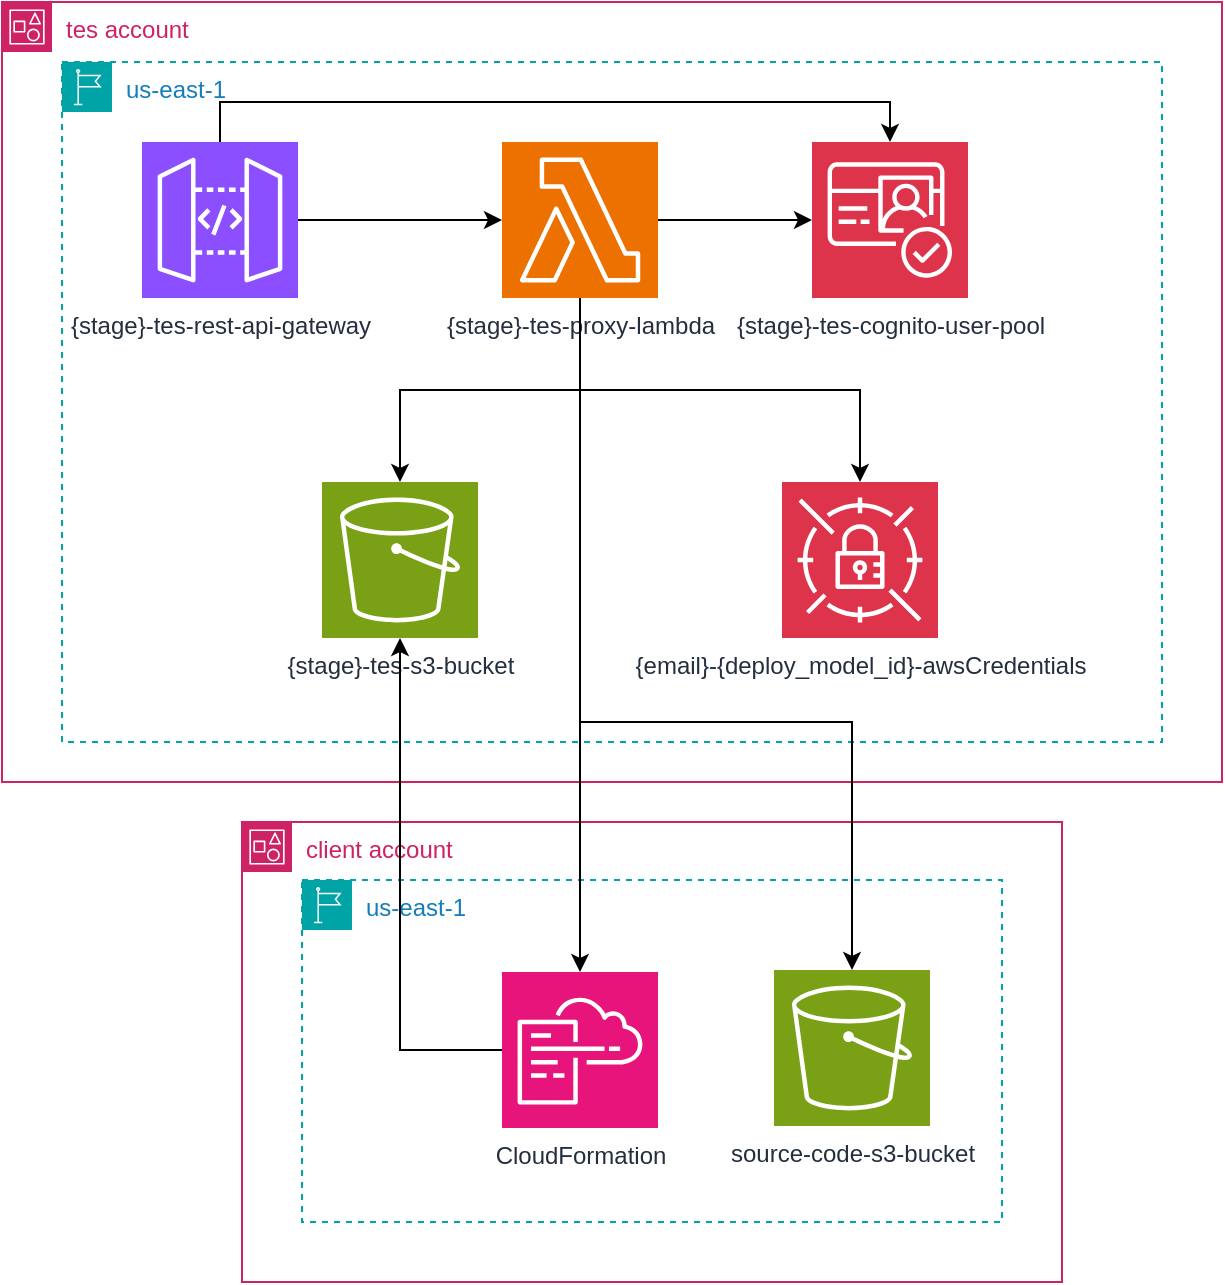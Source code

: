 <mxfile version="22.1.17" type="google" pages="2">
  <diagram id="D4zRHZIx4To10gLkAmXb" name="TES-Backend-AWS-Driagram">
    <mxGraphModel grid="1" page="1" gridSize="10" guides="1" tooltips="1" connect="1" arrows="1" fold="1" pageScale="1" pageWidth="850" pageHeight="1100" math="0" shadow="0">
      <root>
        <mxCell id="0" />
        <mxCell id="1" parent="0" />
        <mxCell id="PlVlshNIDyRJbv-uauSD-28" value="tes account" style="points=[[0,0],[0.25,0],[0.5,0],[0.75,0],[1,0],[1,0.25],[1,0.5],[1,0.75],[1,1],[0.75,1],[0.5,1],[0.25,1],[0,1],[0,0.75],[0,0.5],[0,0.25]];outlineConnect=0;gradientColor=none;html=1;whiteSpace=wrap;fontSize=12;fontStyle=0;container=1;pointerEvents=0;collapsible=0;recursiveResize=0;shape=mxgraph.aws4.group;grIcon=mxgraph.aws4.group_account;strokeColor=#CD2264;fillColor=none;verticalAlign=top;align=left;spacingLeft=30;fontColor=#CD2264;dashed=0;" vertex="1" parent="1">
          <mxGeometry x="990" y="180" width="610" height="390" as="geometry" />
        </mxCell>
        <mxCell id="PlVlshNIDyRJbv-uauSD-29" value="us-east-1" style="points=[[0,0],[0.25,0],[0.5,0],[0.75,0],[1,0],[1,0.25],[1,0.5],[1,0.75],[1,1],[0.75,1],[0.5,1],[0.25,1],[0,1],[0,0.75],[0,0.5],[0,0.25]];outlineConnect=0;gradientColor=none;html=1;whiteSpace=wrap;fontSize=12;fontStyle=0;container=1;pointerEvents=0;collapsible=0;recursiveResize=0;shape=mxgraph.aws4.group;grIcon=mxgraph.aws4.group_region;strokeColor=#00A4A6;fillColor=none;verticalAlign=top;align=left;spacingLeft=30;fontColor=#147EBA;dashed=1;" vertex="1" parent="PlVlshNIDyRJbv-uauSD-28">
          <mxGeometry x="30" y="30" width="550" height="340" as="geometry" />
        </mxCell>
        <mxCell id="PlVlshNIDyRJbv-uauSD-30" value="{stage}-tes-cognito-user-pool" style="sketch=0;points=[[0,0,0],[0.25,0,0],[0.5,0,0],[0.75,0,0],[1,0,0],[0,1,0],[0.25,1,0],[0.5,1,0],[0.75,1,0],[1,1,0],[0,0.25,0],[0,0.5,0],[0,0.75,0],[1,0.25,0],[1,0.5,0],[1,0.75,0]];outlineConnect=0;fontColor=#232F3E;fillColor=#DD344C;strokeColor=#ffffff;dashed=0;verticalLabelPosition=bottom;verticalAlign=top;align=center;html=1;fontSize=12;fontStyle=0;aspect=fixed;shape=mxgraph.aws4.resourceIcon;resIcon=mxgraph.aws4.cognito;" vertex="1" parent="PlVlshNIDyRJbv-uauSD-29">
          <mxGeometry x="375" y="40" width="78" height="78" as="geometry" />
        </mxCell>
        <mxCell id="PlVlshNIDyRJbv-uauSD-31" value="{stage}-tes-rest-api-gateway" style="sketch=0;points=[[0,0,0],[0.25,0,0],[0.5,0,0],[0.75,0,0],[1,0,0],[0,1,0],[0.25,1,0],[0.5,1,0],[0.75,1,0],[1,1,0],[0,0.25,0],[0,0.5,0],[0,0.75,0],[1,0.25,0],[1,0.5,0],[1,0.75,0]];outlineConnect=0;fontColor=#232F3E;fillColor=#8C4FFF;strokeColor=#ffffff;dashed=0;verticalLabelPosition=bottom;verticalAlign=top;align=center;html=1;fontSize=12;fontStyle=0;aspect=fixed;shape=mxgraph.aws4.resourceIcon;resIcon=mxgraph.aws4.api_gateway;" vertex="1" parent="PlVlshNIDyRJbv-uauSD-29">
          <mxGeometry x="40" y="40" width="78" height="78" as="geometry" />
        </mxCell>
        <mxCell id="PlVlshNIDyRJbv-uauSD-32" style="edgeStyle=orthogonalEdgeStyle;rounded=0;orthogonalLoop=1;jettySize=auto;html=1;exitX=1;exitY=0.5;exitDx=0;exitDy=0;exitPerimeter=0;" edge="1" parent="PlVlshNIDyRJbv-uauSD-29" source="PlVlshNIDyRJbv-uauSD-31" target="PlVlshNIDyRJbv-uauSD-36">
          <mxGeometry relative="1" as="geometry" />
        </mxCell>
        <mxCell id="PlVlshNIDyRJbv-uauSD-33" style="edgeStyle=orthogonalEdgeStyle;rounded=0;orthogonalLoop=1;jettySize=auto;html=1;exitX=1;exitY=0.5;exitDx=0;exitDy=0;exitPerimeter=0;entryX=0;entryY=0.5;entryDx=0;entryDy=0;entryPerimeter=0;" edge="1" parent="PlVlshNIDyRJbv-uauSD-29" source="PlVlshNIDyRJbv-uauSD-36" target="PlVlshNIDyRJbv-uauSD-30">
          <mxGeometry relative="1" as="geometry" />
        </mxCell>
        <mxCell id="PlVlshNIDyRJbv-uauSD-34" style="edgeStyle=orthogonalEdgeStyle;rounded=0;orthogonalLoop=1;jettySize=auto;html=1;exitX=0.5;exitY=1;exitDx=0;exitDy=0;exitPerimeter=0;" edge="1" parent="PlVlshNIDyRJbv-uauSD-29" source="PlVlshNIDyRJbv-uauSD-36" target="PlVlshNIDyRJbv-uauSD-37">
          <mxGeometry relative="1" as="geometry" />
        </mxCell>
        <mxCell id="PlVlshNIDyRJbv-uauSD-36" value="{stage}-tes-proxy-lambda" style="sketch=0;points=[[0,0,0],[0.25,0,0],[0.5,0,0],[0.75,0,0],[1,0,0],[0,1,0],[0.25,1,0],[0.5,1,0],[0.75,1,0],[1,1,0],[0,0.25,0],[0,0.5,0],[0,0.75,0],[1,0.25,0],[1,0.5,0],[1,0.75,0]];outlineConnect=0;fontColor=#232F3E;fillColor=#ED7100;strokeColor=#ffffff;dashed=0;verticalLabelPosition=bottom;verticalAlign=top;align=center;html=1;fontSize=12;fontStyle=0;aspect=fixed;shape=mxgraph.aws4.resourceIcon;resIcon=mxgraph.aws4.lambda;" vertex="1" parent="PlVlshNIDyRJbv-uauSD-29">
          <mxGeometry x="220" y="40" width="78" height="78" as="geometry" />
        </mxCell>
        <mxCell id="PlVlshNIDyRJbv-uauSD-37" value="{email}-{deploy_model_id}-awsCredentials" style="sketch=0;points=[[0,0,0],[0.25,0,0],[0.5,0,0],[0.75,0,0],[1,0,0],[0,1,0],[0.25,1,0],[0.5,1,0],[0.75,1,0],[1,1,0],[0,0.25,0],[0,0.5,0],[0,0.75,0],[1,0.25,0],[1,0.5,0],[1,0.75,0]];outlineConnect=0;fontColor=#232F3E;fillColor=#DD344C;strokeColor=#ffffff;dashed=0;verticalLabelPosition=bottom;verticalAlign=top;align=center;html=1;fontSize=12;fontStyle=0;aspect=fixed;shape=mxgraph.aws4.resourceIcon;resIcon=mxgraph.aws4.secrets_manager;" vertex="1" parent="PlVlshNIDyRJbv-uauSD-29">
          <mxGeometry x="360" y="210" width="78" height="78" as="geometry" />
        </mxCell>
        <mxCell id="PlVlshNIDyRJbv-uauSD-38" value="{stage}-tes-s3-bucket" style="sketch=0;points=[[0,0,0],[0.25,0,0],[0.5,0,0],[0.75,0,0],[1,0,0],[0,1,0],[0.25,1,0],[0.5,1,0],[0.75,1,0],[1,1,0],[0,0.25,0],[0,0.5,0],[0,0.75,0],[1,0.25,0],[1,0.5,0],[1,0.75,0]];outlineConnect=0;fontColor=#232F3E;fillColor=#7AA116;strokeColor=#ffffff;dashed=0;verticalLabelPosition=bottom;verticalAlign=top;align=center;html=1;fontSize=12;fontStyle=0;aspect=fixed;shape=mxgraph.aws4.resourceIcon;resIcon=mxgraph.aws4.s3;" vertex="1" parent="PlVlshNIDyRJbv-uauSD-29">
          <mxGeometry x="130" y="210" width="78" height="78" as="geometry" />
        </mxCell>
        <mxCell id="yXmJS0d1MN3MfVlyGnGq-1" style="edgeStyle=orthogonalEdgeStyle;rounded=0;orthogonalLoop=1;jettySize=auto;html=1;exitX=0.5;exitY=1;exitDx=0;exitDy=0;exitPerimeter=0;entryX=0.5;entryY=0;entryDx=0;entryDy=0;entryPerimeter=0;" edge="1" parent="PlVlshNIDyRJbv-uauSD-29" source="PlVlshNIDyRJbv-uauSD-36" target="PlVlshNIDyRJbv-uauSD-38">
          <mxGeometry relative="1" as="geometry" />
        </mxCell>
        <mxCell id="-cDP2MFHGOq2Vr8Ry7fx-2" style="edgeStyle=orthogonalEdgeStyle;rounded=0;orthogonalLoop=1;jettySize=auto;html=1;exitX=0.5;exitY=0;exitDx=0;exitDy=0;exitPerimeter=0;entryX=0.5;entryY=0;entryDx=0;entryDy=0;entryPerimeter=0;" edge="1" parent="PlVlshNIDyRJbv-uauSD-29" source="PlVlshNIDyRJbv-uauSD-31" target="PlVlshNIDyRJbv-uauSD-30">
          <mxGeometry relative="1" as="geometry" />
        </mxCell>
        <mxCell id="PlVlshNIDyRJbv-uauSD-41" value="client account" style="points=[[0,0],[0.25,0],[0.5,0],[0.75,0],[1,0],[1,0.25],[1,0.5],[1,0.75],[1,1],[0.75,1],[0.5,1],[0.25,1],[0,1],[0,0.75],[0,0.5],[0,0.25]];outlineConnect=0;gradientColor=none;html=1;whiteSpace=wrap;fontSize=12;fontStyle=0;container=1;pointerEvents=0;collapsible=0;recursiveResize=0;shape=mxgraph.aws4.group;grIcon=mxgraph.aws4.group_account;strokeColor=#CD2264;fillColor=none;verticalAlign=top;align=left;spacingLeft=30;fontColor=#CD2264;dashed=0;" vertex="1" parent="1">
          <mxGeometry x="1110" y="590" width="410" height="230" as="geometry" />
        </mxCell>
        <mxCell id="PlVlshNIDyRJbv-uauSD-42" value="us-east-1" style="points=[[0,0],[0.25,0],[0.5,0],[0.75,0],[1,0],[1,0.25],[1,0.5],[1,0.75],[1,1],[0.75,1],[0.5,1],[0.25,1],[0,1],[0,0.75],[0,0.5],[0,0.25]];outlineConnect=0;gradientColor=none;html=1;whiteSpace=wrap;fontSize=12;fontStyle=0;container=1;pointerEvents=0;collapsible=0;recursiveResize=0;shape=mxgraph.aws4.group;grIcon=mxgraph.aws4.group_region;strokeColor=#00A4A6;fillColor=none;verticalAlign=top;align=left;spacingLeft=30;fontColor=#147EBA;dashed=1;" vertex="1" parent="PlVlshNIDyRJbv-uauSD-41">
          <mxGeometry x="30" y="29" width="350" height="171" as="geometry" />
        </mxCell>
        <mxCell id="PlVlshNIDyRJbv-uauSD-44" value="CloudFormation" style="sketch=0;points=[[0,0,0],[0.25,0,0],[0.5,0,0],[0.75,0,0],[1,0,0],[0,1,0],[0.25,1,0],[0.5,1,0],[0.75,1,0],[1,1,0],[0,0.25,0],[0,0.5,0],[0,0.75,0],[1,0.25,0],[1,0.5,0],[1,0.75,0]];points=[[0,0,0],[0.25,0,0],[0.5,0,0],[0.75,0,0],[1,0,0],[0,1,0],[0.25,1,0],[0.5,1,0],[0.75,1,0],[1,1,0],[0,0.25,0],[0,0.5,0],[0,0.75,0],[1,0.25,0],[1,0.5,0],[1,0.75,0]];outlineConnect=0;fontColor=#232F3E;fillColor=#E7157B;strokeColor=#ffffff;dashed=0;verticalLabelPosition=bottom;verticalAlign=top;align=center;html=1;fontSize=12;fontStyle=0;aspect=fixed;shape=mxgraph.aws4.resourceIcon;resIcon=mxgraph.aws4.cloudformation;" vertex="1" parent="PlVlshNIDyRJbv-uauSD-42">
          <mxGeometry x="100" y="46" width="78" height="78" as="geometry" />
        </mxCell>
        <mxCell id="X1H-q0pLxA3UmEPs96hC-1" value="source-code-s3-bucket" style="sketch=0;points=[[0,0,0],[0.25,0,0],[0.5,0,0],[0.75,0,0],[1,0,0],[0,1,0],[0.25,1,0],[0.5,1,0],[0.75,1,0],[1,1,0],[0,0.25,0],[0,0.5,0],[0,0.75,0],[1,0.25,0],[1,0.5,0],[1,0.75,0]];outlineConnect=0;fontColor=#232F3E;fillColor=#7AA116;strokeColor=#ffffff;dashed=0;verticalLabelPosition=bottom;verticalAlign=top;align=center;html=1;fontSize=12;fontStyle=0;aspect=fixed;shape=mxgraph.aws4.resourceIcon;resIcon=mxgraph.aws4.s3;" vertex="1" parent="PlVlshNIDyRJbv-uauSD-42">
          <mxGeometry x="236" y="45" width="78" height="78" as="geometry" />
        </mxCell>
        <mxCell id="PlVlshNIDyRJbv-uauSD-46" style="edgeStyle=orthogonalEdgeStyle;rounded=0;orthogonalLoop=1;jettySize=auto;html=1;exitX=0.5;exitY=1;exitDx=0;exitDy=0;exitPerimeter=0;entryX=0.5;entryY=0;entryDx=0;entryDy=0;entryPerimeter=0;" edge="1" parent="1" source="PlVlshNIDyRJbv-uauSD-36" target="PlVlshNIDyRJbv-uauSD-44">
          <mxGeometry relative="1" as="geometry">
            <mxPoint x="1279" y="740" as="targetPoint" />
          </mxGeometry>
        </mxCell>
        <mxCell id="PlVlshNIDyRJbv-uauSD-47" style="edgeStyle=orthogonalEdgeStyle;rounded=0;orthogonalLoop=1;jettySize=auto;html=1;exitX=0;exitY=0.5;exitDx=0;exitDy=0;exitPerimeter=0;" edge="1" parent="1" source="PlVlshNIDyRJbv-uauSD-44" target="PlVlshNIDyRJbv-uauSD-38">
          <mxGeometry relative="1" as="geometry" />
        </mxCell>
        <mxCell id="-cDP2MFHGOq2Vr8Ry7fx-1" style="edgeStyle=orthogonalEdgeStyle;rounded=0;orthogonalLoop=1;jettySize=auto;html=1;exitX=0.5;exitY=1;exitDx=0;exitDy=0;exitPerimeter=0;entryX=0.5;entryY=0;entryDx=0;entryDy=0;entryPerimeter=0;" edge="1" parent="1" source="PlVlshNIDyRJbv-uauSD-36" target="X1H-q0pLxA3UmEPs96hC-1">
          <mxGeometry relative="1" as="geometry">
            <Array as="points">
              <mxPoint x="1279" y="540" />
              <mxPoint x="1415" y="540" />
            </Array>
          </mxGeometry>
        </mxCell>
      </root>
    </mxGraphModel>
  </diagram>
  <diagram name="TES-Container-Model-AWS-Diagram" id="_ynKqM1cSnXxm6tfsypw">
    <mxGraphModel grid="1" page="1" gridSize="10" guides="1" tooltips="1" connect="1" arrows="1" fold="1" pageScale="1" pageWidth="850" pageHeight="1100" math="0" shadow="0">
      <root>
        <mxCell id="LmsgElpD16I1X1yV-Cmz-0" />
        <mxCell id="LmsgElpD16I1X1yV-Cmz-1" parent="LmsgElpD16I1X1yV-Cmz-0" />
        <mxCell id="LmsgElpD16I1X1yV-Cmz-2" value="us-east-1a" style="sketch=0;outlineConnect=0;gradientColor=none;html=1;whiteSpace=wrap;fontSize=12;fontStyle=0;shape=mxgraph.aws4.group;grIcon=mxgraph.aws4.group_availability_zone;strokeColor=#545B64;fillColor=none;verticalAlign=top;align=left;spacingLeft=30;fontColor=#545B64;dashed=1;container=0;" vertex="1" parent="LmsgElpD16I1X1yV-Cmz-1">
          <mxGeometry x="310" y="160" width="305" height="430" as="geometry" />
        </mxCell>
        <mxCell id="LmsgElpD16I1X1yV-Cmz-3" value="internet-gateway" style="sketch=0;outlineConnect=0;fontColor=#232F3E;gradientColor=none;fillColor=#8C4FFF;strokeColor=none;dashed=0;verticalLabelPosition=bottom;verticalAlign=top;align=center;html=1;fontSize=12;fontStyle=0;aspect=fixed;pointerEvents=1;shape=mxgraph.aws4.internet_gateway;container=0;" vertex="1" parent="LmsgElpD16I1X1yV-Cmz-1">
          <mxGeometry x="150" y="380" width="78" height="78" as="geometry" />
        </mxCell>
        <mxCell id="LmsgElpD16I1X1yV-Cmz-4" value="public-subnet" style="points=[[0,0],[0.25,0],[0.5,0],[0.75,0],[1,0],[1,0.25],[1,0.5],[1,0.75],[1,1],[0.75,1],[0.5,1],[0.25,1],[0,1],[0,0.75],[0,0.5],[0,0.25]];outlineConnect=0;gradientColor=none;html=1;whiteSpace=wrap;fontSize=12;fontStyle=0;container=0;pointerEvents=0;collapsible=0;recursiveResize=0;shape=mxgraph.aws4.group;grIcon=mxgraph.aws4.group_security_group;grStroke=0;strokeColor=#7AA116;fillColor=#F2F6E8;verticalAlign=top;align=left;spacingLeft=30;fontColor=#248814;dashed=0;" vertex="1" parent="LmsgElpD16I1X1yV-Cmz-1">
          <mxGeometry x="342" y="201" width="234" height="360" as="geometry" />
        </mxCell>
        <mxCell id="LmsgElpD16I1X1yV-Cmz-7" value="nacl" style="sketch=0;outlineConnect=0;fontColor=#232F3E;gradientColor=none;fillColor=#8C4FFF;strokeColor=none;dashed=0;verticalLabelPosition=bottom;verticalAlign=top;align=center;html=1;fontSize=12;fontStyle=0;aspect=fixed;pointerEvents=1;shape=mxgraph.aws4.network_access_control_list;container=0;" vertex="1" parent="LmsgElpD16I1X1yV-Cmz-1">
          <mxGeometry x="497" y="201" width="78" height="78" as="geometry" />
        </mxCell>
        <mxCell id="LmsgElpD16I1X1yV-Cmz-8" value="{app}-vpc" style="points=[[0,0],[0.25,0],[0.5,0],[0.75,0],[1,0],[1,0.25],[1,0.5],[1,0.75],[1,1],[0.75,1],[0.5,1],[0.25,1],[0,1],[0,0.75],[0,0.5],[0,0.25]];outlineConnect=0;gradientColor=none;html=1;whiteSpace=wrap;fontSize=12;fontStyle=0;container=0;pointerEvents=0;collapsible=0;recursiveResize=0;shape=mxgraph.aws4.group;grIcon=mxgraph.aws4.group_vpc2;strokeColor=#8C4FFF;fillColor=none;verticalAlign=top;align=left;spacingLeft=30;fontColor=#AAB7B8;dashed=0;" vertex="1" parent="LmsgElpD16I1X1yV-Cmz-1">
          <mxGeometry x="190" y="120" width="465" height="500" as="geometry" />
        </mxCell>
        <mxCell id="LmsgElpD16I1X1yV-Cmz-11" value="client account" style="points=[[0,0],[0.25,0],[0.5,0],[0.75,0],[1,0],[1,0.25],[1,0.5],[1,0.75],[1,1],[0.75,1],[0.5,1],[0.25,1],[0,1],[0,0.75],[0,0.5],[0,0.25]];outlineConnect=0;gradientColor=none;html=1;whiteSpace=wrap;fontSize=12;fontStyle=0;container=0;pointerEvents=0;collapsible=0;recursiveResize=0;shape=mxgraph.aws4.group;grIcon=mxgraph.aws4.group_account;strokeColor=#CD2264;fillColor=none;verticalAlign=top;align=left;spacingLeft=30;fontColor=#CD2264;dashed=0;" vertex="1" parent="LmsgElpD16I1X1yV-Cmz-1">
          <mxGeometry x="140" y="30" width="575" height="640" as="geometry" />
        </mxCell>
        <mxCell id="LmsgElpD16I1X1yV-Cmz-13" value="us-east-1" style="points=[[0,0],[0.25,0],[0.5,0],[0.75,0],[1,0],[1,0.25],[1,0.5],[1,0.75],[1,1],[0.75,1],[0.5,1],[0.25,1],[0,1],[0,0.75],[0,0.5],[0,0.25]];outlineConnect=0;gradientColor=none;html=1;whiteSpace=wrap;fontSize=12;fontStyle=0;container=0;pointerEvents=0;collapsible=0;recursiveResize=0;shape=mxgraph.aws4.group;grIcon=mxgraph.aws4.group_region;strokeColor=#00A4A6;fillColor=none;verticalAlign=top;align=left;spacingLeft=30;fontColor=#147EBA;dashed=1;" vertex="1" parent="LmsgElpD16I1X1yV-Cmz-1">
          <mxGeometry x="160" y="71" width="525" height="579" as="geometry" />
        </mxCell>
        <mxCell id="LmsgElpD16I1X1yV-Cmz-14" value="route-table" style="sketch=0;outlineConnect=0;fontColor=#232F3E;gradientColor=none;fillColor=#8C4FFF;strokeColor=none;dashed=0;verticalLabelPosition=bottom;verticalAlign=top;align=center;html=1;fontSize=12;fontStyle=0;aspect=fixed;pointerEvents=1;shape=mxgraph.aws4.route_table;container=0;" vertex="1" parent="LmsgElpD16I1X1yV-Cmz-1">
          <mxGeometry x="204" y="160" width="78" height="76" as="geometry" />
        </mxCell>
        <mxCell id="LmsgElpD16I1X1yV-Cmz-15" value="container-ec2-instance-sg" style="fillColor=none;strokeColor=#DD3522;verticalAlign=top;fontStyle=0;fontColor=#DD3522;whiteSpace=wrap;html=1;container=0;" vertex="1" parent="LmsgElpD16I1X1yV-Cmz-1">
          <mxGeometry x="378" y="340" width="167" height="170" as="geometry" />
        </mxCell>
        <mxCell id="LmsgElpD16I1X1yV-Cmz-16" value="container-ec2-instance" style="sketch=0;points=[[0,0,0],[0.25,0,0],[0.5,0,0],[0.75,0,0],[1,0,0],[0,1,0],[0.25,1,0],[0.5,1,0],[0.75,1,0],[1,1,0],[0,0.25,0],[0,0.5,0],[0,0.75,0],[1,0.25,0],[1,0.5,0],[1,0.75,0]];outlineConnect=0;fontColor=#232F3E;fillColor=#ED7100;strokeColor=#ffffff;dashed=0;verticalLabelPosition=bottom;verticalAlign=top;align=center;html=1;fontSize=12;fontStyle=0;aspect=fixed;shape=mxgraph.aws4.resourceIcon;resIcon=mxgraph.aws4.ec2;container=0;" vertex="1" parent="LmsgElpD16I1X1yV-Cmz-1">
          <mxGeometry x="424" y="380" width="78" height="78" as="geometry" />
        </mxCell>
        <mxCell id="LmsgElpD16I1X1yV-Cmz-17" style="edgeStyle=orthogonalEdgeStyle;rounded=0;orthogonalLoop=1;jettySize=auto;html=1;" edge="1" parent="LmsgElpD16I1X1yV-Cmz-1" source="LmsgElpD16I1X1yV-Cmz-3" target="LmsgElpD16I1X1yV-Cmz-16">
          <mxGeometry relative="1" as="geometry" />
        </mxCell>
        <mxCell id="LmsgElpD16I1X1yV-Cmz-18" value="elastic-ip" style="outlineConnect=0;dashed=0;verticalLabelPosition=bottom;verticalAlign=top;align=center;html=1;shape=mxgraph.aws3.elastic_ip;fillColor=#F58534;gradientColor=none;" vertex="1" parent="LmsgElpD16I1X1yV-Cmz-1">
          <mxGeometry x="378" y="260" width="76.5" height="21" as="geometry" />
        </mxCell>
      </root>
    </mxGraphModel>
  </diagram>
</mxfile>
